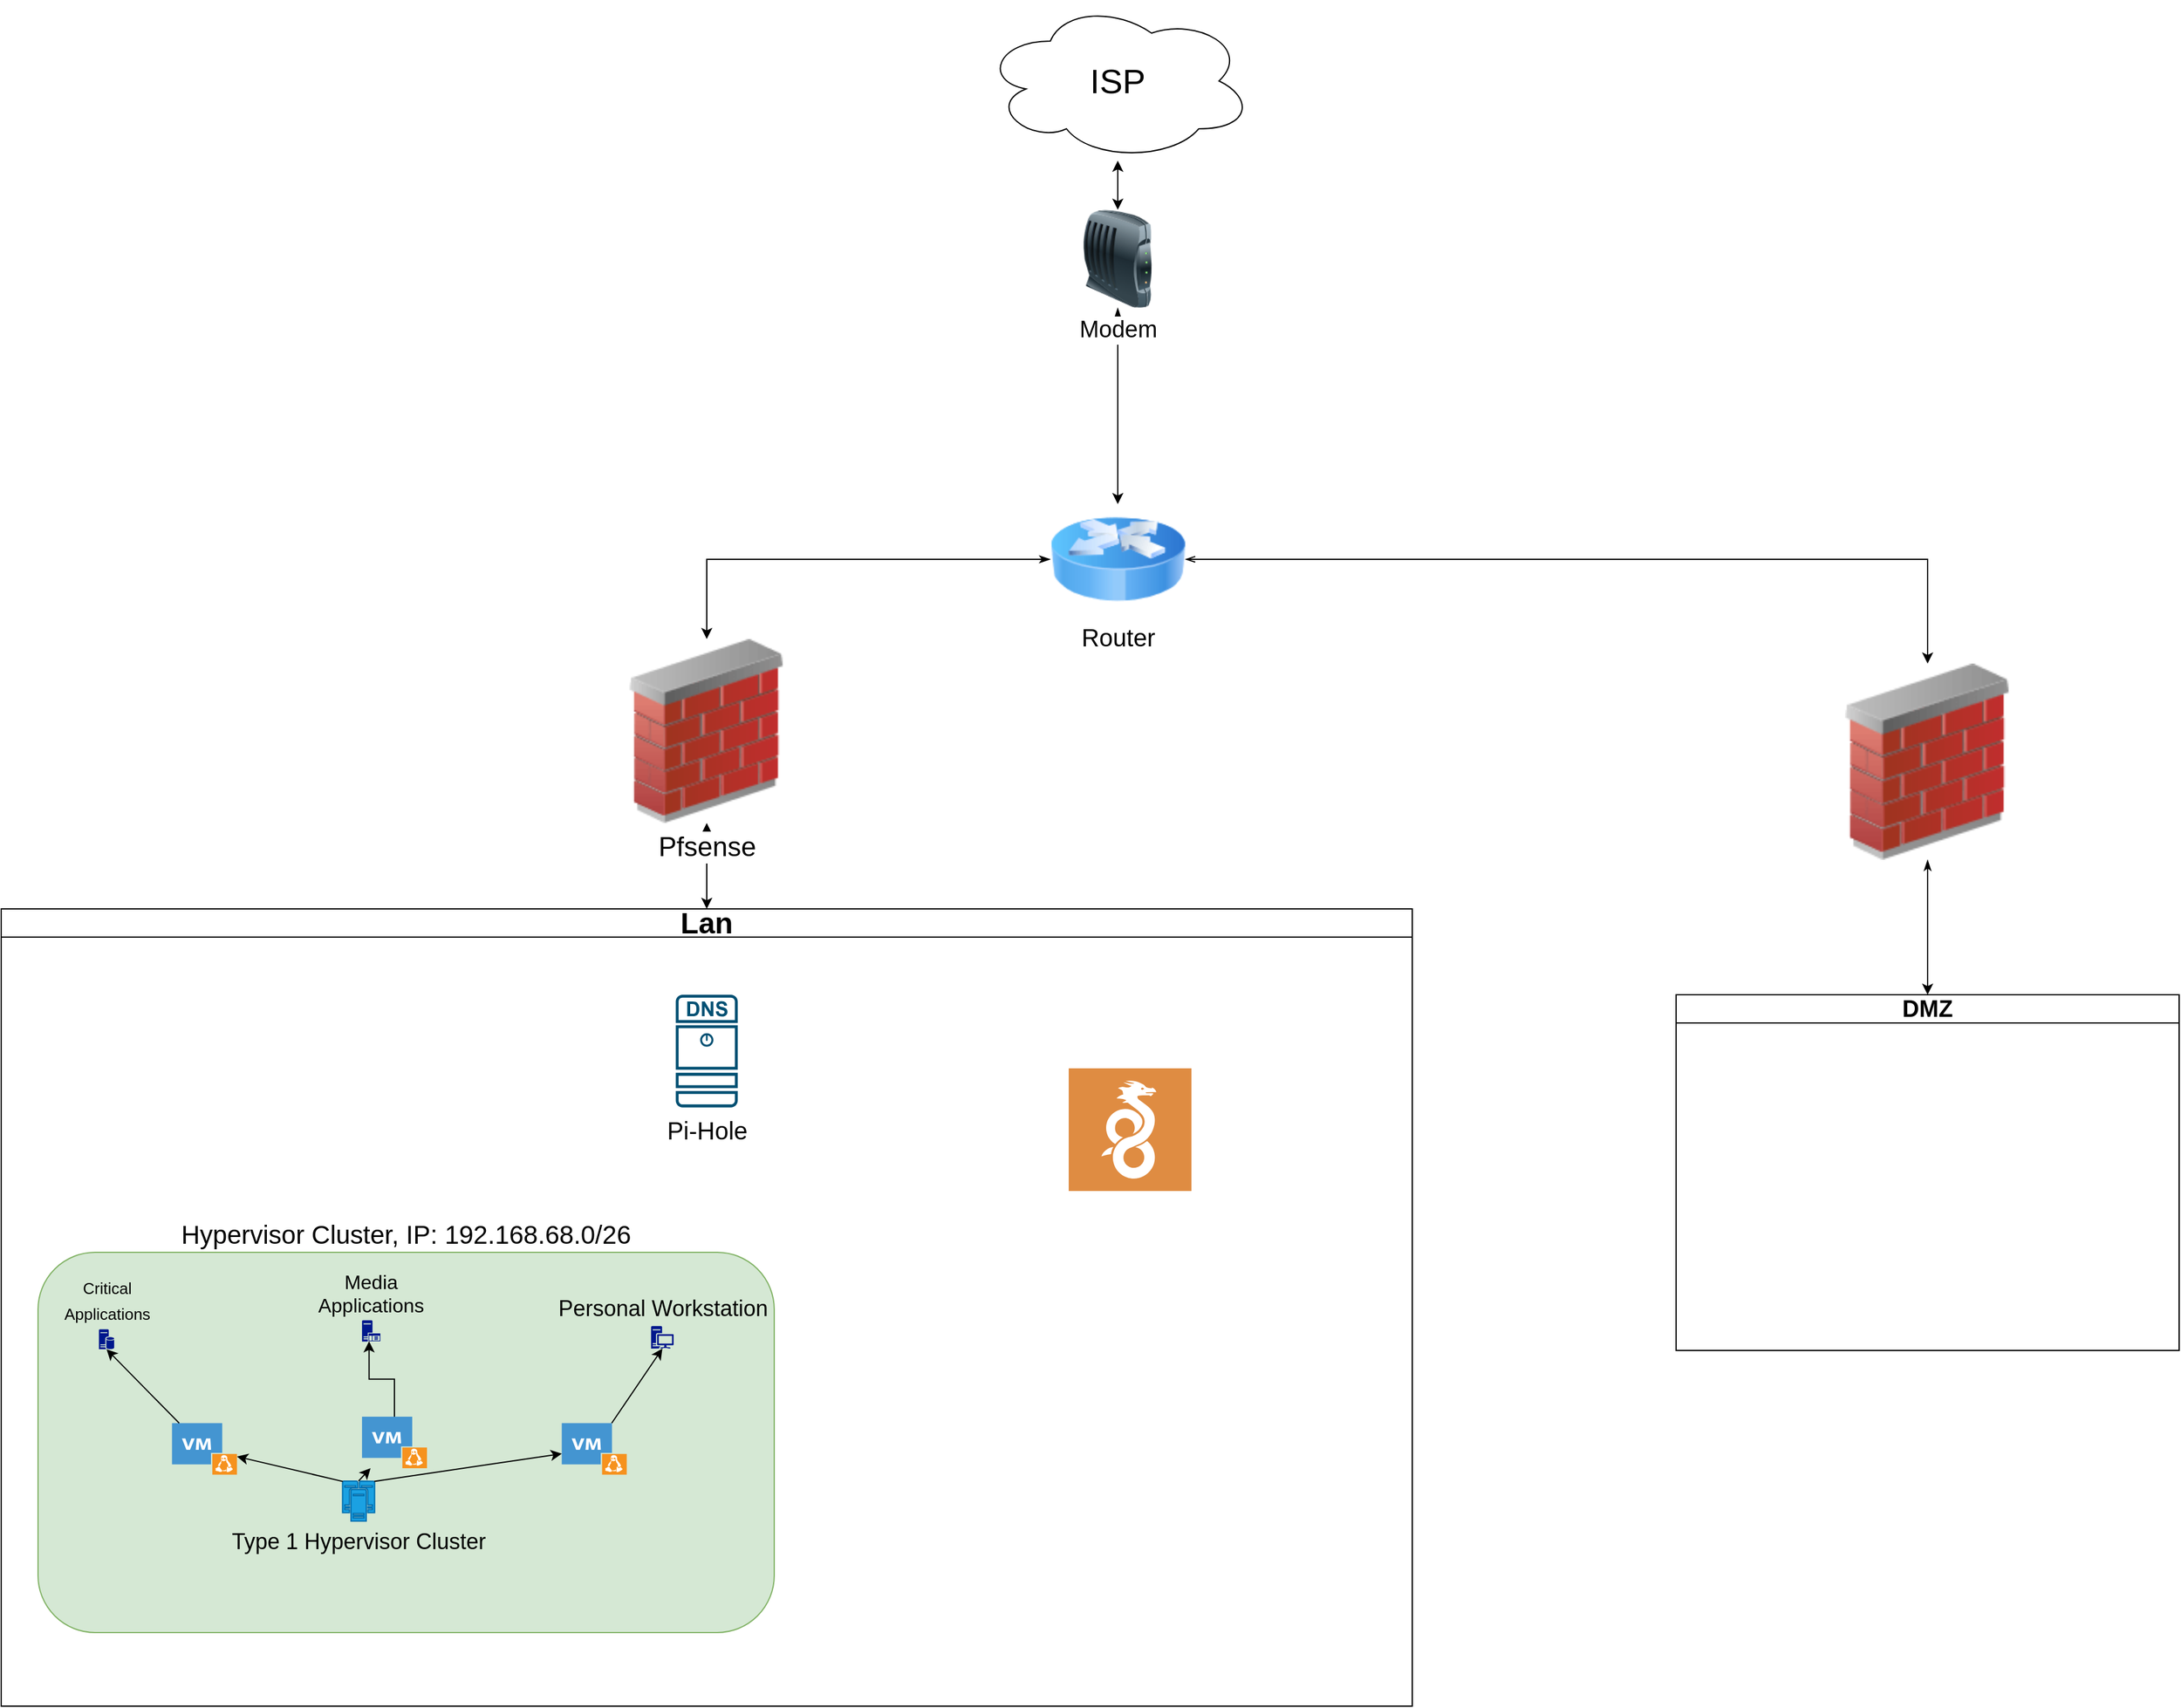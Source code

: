 <mxfile version="21.1.2" type="device" pages="6">
  <diagram id="l8hXMBHkgcEJcSW0mbfh" name="Atlas">
    <mxGraphModel dx="1373" dy="2739" grid="1" gridSize="10" guides="1" tooltips="1" connect="1" arrows="1" fold="1" page="1" pageScale="1" pageWidth="1169" pageHeight="827" math="0" shadow="0">
      <root>
        <mxCell id="0" />
        <mxCell id="1" parent="0" />
        <mxCell id="j5Dm09K87L-iFoushg-k-35" style="edgeStyle=orthogonalEdgeStyle;rounded=0;orthogonalLoop=1;jettySize=auto;html=1;startArrow=classicThin;startFill=1;" parent="1" source="WQT-Z8uVNMcMDlktqcV--3" target="j5Dm09K87L-iFoushg-k-33" edge="1">
          <mxGeometry relative="1" as="geometry" />
        </mxCell>
        <mxCell id="j5Dm09K87L-iFoushg-k-39" style="edgeStyle=orthogonalEdgeStyle;rounded=0;orthogonalLoop=1;jettySize=auto;html=1;entryX=0.5;entryY=0;entryDx=0;entryDy=0;startArrow=openThin;startFill=0;" parent="1" source="WQT-Z8uVNMcMDlktqcV--3" target="j5Dm09K87L-iFoushg-k-36" edge="1">
          <mxGeometry relative="1" as="geometry" />
        </mxCell>
        <mxCell id="WQT-Z8uVNMcMDlktqcV--3" value="Router" style="image;html=1;image=img/lib/clip_art/networking/Router_Icon_128x128.png;fontSize=20;labelPosition=center;verticalLabelPosition=bottom;align=center;verticalAlign=top;" parent="1" vertex="1">
          <mxGeometry x="1085" y="-420" width="110" height="90" as="geometry" />
        </mxCell>
        <mxCell id="j5Dm09K87L-iFoushg-k-15" style="edgeStyle=orthogonalEdgeStyle;rounded=0;orthogonalLoop=1;jettySize=auto;html=1;startArrow=classicThin;startFill=1;" parent="1" source="j5Dm09K87L-iFoushg-k-1" target="WQT-Z8uVNMcMDlktqcV--3" edge="1">
          <mxGeometry relative="1" as="geometry" />
        </mxCell>
        <mxCell id="j5Dm09K87L-iFoushg-k-1" value="Modem" style="image;html=1;image=img/lib/clip_art/networking/Modem_128x128.png;fontSize=19;labelPosition=center;verticalLabelPosition=bottom;align=center;verticalAlign=top;" parent="1" vertex="1">
          <mxGeometry x="1100" y="-660" width="80" height="80" as="geometry" />
        </mxCell>
        <mxCell id="j5Dm09K87L-iFoushg-k-14" style="edgeStyle=orthogonalEdgeStyle;rounded=0;orthogonalLoop=1;jettySize=auto;html=1;entryX=0.5;entryY=0;entryDx=0;entryDy=0;startArrow=classic;startFill=1;" parent="1" source="j5Dm09K87L-iFoushg-k-12" target="j5Dm09K87L-iFoushg-k-1" edge="1">
          <mxGeometry relative="1" as="geometry" />
        </mxCell>
        <mxCell id="j5Dm09K87L-iFoushg-k-12" value="ISP" style="ellipse;shape=cloud;whiteSpace=wrap;html=1;fontSize=28;" parent="1" vertex="1">
          <mxGeometry x="1030" y="-830" width="220" height="130" as="geometry" />
        </mxCell>
        <mxCell id="j5Dm09K87L-iFoushg-k-31" value="Lan" style="swimlane;whiteSpace=wrap;html=1;fontSize=24;labelBorderColor=none;" parent="1" vertex="1">
          <mxGeometry x="230" y="-90" width="1150" height="650" as="geometry">
            <mxRectangle x="230" y="-90" width="80" height="40" as="alternateBounds" />
          </mxGeometry>
        </mxCell>
        <mxCell id="j5Dm09K87L-iFoushg-k-11" value="" style="group" parent="j5Dm09K87L-iFoushg-k-31" vertex="1" connectable="0">
          <mxGeometry x="30" y="280" width="600" height="310" as="geometry" />
        </mxCell>
        <mxCell id="j5Dm09K87L-iFoushg-k-7" value="Hypervisor Cluster, IP: 192.168.68.0/26" style="rounded=1;whiteSpace=wrap;html=1;labelPosition=center;verticalLabelPosition=top;align=center;verticalAlign=bottom;fontSize=21;fillColor=#d5e8d4;strokeColor=#82b366;" parent="j5Dm09K87L-iFoushg-k-11" vertex="1">
          <mxGeometry width="600" height="310" as="geometry" />
        </mxCell>
        <mxCell id="gu1yxmVQuiEHEdlH8d7m-2" value="&lt;font color=&quot;#000000&quot; style=&quot;font-size: 18px;&quot;&gt;Type 1 Hypervisor Cluster&lt;/font&gt;" style="sketch=0;aspect=fixed;pointerEvents=1;shadow=0;dashed=0;html=1;strokeColor=#006EAF;labelPosition=center;verticalLabelPosition=bottom;verticalAlign=top;align=center;fillColor=#1ba1e2;shape=mxgraph.mscae.enterprise.cluster_server;fontColor=#ffffff;fontSize=18;" parent="j5Dm09K87L-iFoushg-k-11" vertex="1">
          <mxGeometry x="248.167" y="186.471" width="26.15" height="32.687" as="geometry" />
        </mxCell>
        <mxCell id="gu1yxmVQuiEHEdlH8d7m-9" value="&lt;span style=&quot;font-size: 13px;&quot;&gt;Critical &lt;br&gt;Applications&lt;/span&gt;" style="sketch=0;aspect=fixed;pointerEvents=1;shadow=0;dashed=0;html=1;strokeColor=none;labelPosition=center;verticalLabelPosition=top;verticalAlign=bottom;align=center;fillColor=#00188D;shape=mxgraph.mscae.enterprise.database_server;fontSize=18;" parent="j5Dm09K87L-iFoushg-k-11" vertex="1">
          <mxGeometry x="49.637" y="62.699" width="12.421" height="16.343" as="geometry" />
        </mxCell>
        <mxCell id="gu1yxmVQuiEHEdlH8d7m-10" value="Personal Workstation" style="sketch=0;aspect=fixed;pointerEvents=1;shadow=0;dashed=0;html=1;strokeColor=none;labelPosition=center;verticalLabelPosition=top;verticalAlign=bottom;align=center;fillColor=#00188D;shape=mxgraph.mscae.enterprise.workstation_client;labelBackgroundColor=none;labelBorderColor=none;fontSize=18;" parent="j5Dm09K87L-iFoushg-k-11" vertex="1">
          <mxGeometry x="499.638" y="60.076" width="18.386" height="18.386" as="geometry" />
        </mxCell>
        <mxCell id="gu1yxmVQuiEHEdlH8d7m-11" value="Media Applications" style="sketch=0;aspect=fixed;pointerEvents=1;shadow=0;dashed=0;html=1;strokeColor=none;labelPosition=center;verticalLabelPosition=top;verticalAlign=bottom;align=center;fillColor=#00188D;shape=mxgraph.mscae.enterprise.application_server;fontSize=16;whiteSpace=wrap;" parent="j5Dm09K87L-iFoushg-k-11" vertex="1">
          <mxGeometry x="264.049" y="55.356" width="14.934" height="17.365" as="geometry" />
        </mxCell>
        <mxCell id="gu1yxmVQuiEHEdlH8d7m-16" value="" style="shadow=0;dashed=0;html=1;strokeColor=none;fillColor=#4495D1;labelPosition=center;verticalLabelPosition=bottom;verticalAlign=top;align=center;outlineConnect=0;shape=mxgraph.veeam.vm_linux;" parent="j5Dm09K87L-iFoushg-k-11" vertex="1">
          <mxGeometry x="109.196" y="139.27" width="52.941" height="41.957" as="geometry" />
        </mxCell>
        <mxCell id="gu1yxmVQuiEHEdlH8d7m-18" value="" style="endArrow=classic;html=1;rounded=0;exitX=0.01;exitY=0.01;exitDx=0;exitDy=0;exitPerimeter=0;" parent="j5Dm09K87L-iFoushg-k-11" source="gu1yxmVQuiEHEdlH8d7m-2" target="gu1yxmVQuiEHEdlH8d7m-16" edge="1">
          <mxGeometry width="50" height="50" relative="1" as="geometry">
            <mxPoint x="168.755" y="202.205" as="sourcePoint" />
            <mxPoint x="188.608" y="170.737" as="targetPoint" />
          </mxGeometry>
        </mxCell>
        <mxCell id="gu1yxmVQuiEHEdlH8d7m-19" value="" style="endArrow=classic;html=1;rounded=0;entryX=0.5;entryY=1;entryDx=0;entryDy=0;entryPerimeter=0;" parent="j5Dm09K87L-iFoushg-k-11" source="gu1yxmVQuiEHEdlH8d7m-16" target="gu1yxmVQuiEHEdlH8d7m-9" edge="1">
          <mxGeometry width="50" height="50" relative="1" as="geometry">
            <mxPoint x="23.166" y="126.158" as="sourcePoint" />
            <mxPoint x="56.255" y="99.935" as="targetPoint" />
          </mxGeometry>
        </mxCell>
        <mxCell id="gu1yxmVQuiEHEdlH8d7m-28" style="edgeStyle=orthogonalEdgeStyle;rounded=0;orthogonalLoop=1;jettySize=auto;html=1;entryX=0.384;entryY=0.988;entryDx=0;entryDy=0;entryPerimeter=0;" parent="j5Dm09K87L-iFoushg-k-11" source="gu1yxmVQuiEHEdlH8d7m-20" target="gu1yxmVQuiEHEdlH8d7m-11" edge="1">
          <mxGeometry relative="1" as="geometry" />
        </mxCell>
        <mxCell id="gu1yxmVQuiEHEdlH8d7m-20" value="" style="shadow=0;dashed=0;html=1;strokeColor=none;fillColor=#4495D1;labelPosition=center;verticalLabelPosition=bottom;verticalAlign=top;align=center;outlineConnect=0;shape=mxgraph.veeam.vm_linux;" parent="j5Dm09K87L-iFoushg-k-11" vertex="1">
          <mxGeometry x="264.049" y="134.025" width="52.941" height="41.957" as="geometry" />
        </mxCell>
        <mxCell id="gu1yxmVQuiEHEdlH8d7m-21" value="" style="shadow=0;dashed=0;html=1;strokeColor=none;fillColor=#4495D1;labelPosition=center;verticalLabelPosition=bottom;verticalAlign=top;align=center;outlineConnect=0;shape=mxgraph.veeam.vm_linux;" parent="j5Dm09K87L-iFoushg-k-11" vertex="1">
          <mxGeometry x="426.844" y="139.27" width="52.941" height="41.957" as="geometry" />
        </mxCell>
        <mxCell id="gu1yxmVQuiEHEdlH8d7m-22" value="" style="endArrow=classic;html=1;rounded=0;exitX=0.5;exitY=0;exitDx=0;exitDy=0;exitPerimeter=0;" parent="j5Dm09K87L-iFoushg-k-11" source="gu1yxmVQuiEHEdlH8d7m-2" target="gu1yxmVQuiEHEdlH8d7m-20" edge="1">
          <mxGeometry width="50" height="50" relative="1" as="geometry">
            <mxPoint x="254.785" y="186.471" as="sourcePoint" />
            <mxPoint x="287.873" y="160.248" as="targetPoint" />
          </mxGeometry>
        </mxCell>
        <mxCell id="gu1yxmVQuiEHEdlH8d7m-29" value="" style="endArrow=classic;html=1;rounded=0;exitX=0.99;exitY=0.01;exitDx=0;exitDy=0;exitPerimeter=0;" parent="j5Dm09K87L-iFoushg-k-11" source="gu1yxmVQuiEHEdlH8d7m-2" target="gu1yxmVQuiEHEdlH8d7m-21" edge="1">
          <mxGeometry width="50" height="50" relative="1" as="geometry">
            <mxPoint x="347.432" y="191.716" as="sourcePoint" />
            <mxPoint x="380.52" y="202.205" as="targetPoint" />
          </mxGeometry>
        </mxCell>
        <mxCell id="gu1yxmVQuiEHEdlH8d7m-30" value="" style="endArrow=classic;html=1;rounded=0;entryX=0.5;entryY=1;entryDx=0;entryDy=0;entryPerimeter=0;" parent="j5Dm09K87L-iFoushg-k-11" source="gu1yxmVQuiEHEdlH8d7m-21" target="gu1yxmVQuiEHEdlH8d7m-10" edge="1">
          <mxGeometry width="50" height="50" relative="1" as="geometry">
            <mxPoint x="459.932" y="149.759" as="sourcePoint" />
            <mxPoint x="493.02" y="123.536" as="targetPoint" />
          </mxGeometry>
        </mxCell>
        <mxCell id="WQT-Z8uVNMcMDlktqcV--1" value="Pi-Hole" style="sketch=0;points=[[0.015,0.015,0],[0.985,0.015,0],[0.985,0.985,0],[0.015,0.985,0],[0.25,0,0],[0.5,0,0],[0.75,0,0],[1,0.25,0],[1,0.5,0],[1,0.75,0],[0.75,1,0],[0.5,1,0],[0.25,1,0],[0,0.75,0],[0,0.5,0],[0,0.25,0]];verticalLabelPosition=bottom;html=1;verticalAlign=top;aspect=fixed;align=center;pointerEvents=1;shape=mxgraph.cisco19.dns_server;fillColor=#005073;strokeColor=none;fontSize=20;" parent="j5Dm09K87L-iFoushg-k-31" vertex="1">
          <mxGeometry x="549.75" y="70" width="50.5" height="91.82" as="geometry" />
        </mxCell>
        <mxCell id="j5Dm09K87L-iFoushg-k-19" value="" style="sketch=0;pointerEvents=1;shadow=0;dashed=0;html=1;strokeColor=none;fillColor=#DF8C42;labelPosition=center;verticalLabelPosition=bottom;verticalAlign=top;align=center;outlineConnect=0;shape=mxgraph.veeam2.wireguard;" parent="j5Dm09K87L-iFoushg-k-31" vertex="1">
          <mxGeometry x="870" y="130" width="100" height="100" as="geometry" />
        </mxCell>
        <mxCell id="j5Dm09K87L-iFoushg-k-32" value="DMZ" style="swimlane;whiteSpace=wrap;html=1;fontSize=19;" parent="1" vertex="1">
          <mxGeometry x="1595" y="-20" width="410" height="290" as="geometry" />
        </mxCell>
        <mxCell id="j5Dm09K87L-iFoushg-k-34" style="edgeStyle=orthogonalEdgeStyle;rounded=0;orthogonalLoop=1;jettySize=auto;html=1;entryX=0.5;entryY=0;entryDx=0;entryDy=0;startArrow=classic;startFill=1;" parent="1" source="j5Dm09K87L-iFoushg-k-33" target="j5Dm09K87L-iFoushg-k-31" edge="1">
          <mxGeometry relative="1" as="geometry" />
        </mxCell>
        <mxCell id="j5Dm09K87L-iFoushg-k-33" value="Pfsense" style="image;html=1;image=img/lib/clip_art/networking/Firewall_02_128x128.png;fontSize=22;" parent="1" vertex="1">
          <mxGeometry x="710" y="-310" width="190" height="150" as="geometry" />
        </mxCell>
        <mxCell id="j5Dm09K87L-iFoushg-k-37" style="edgeStyle=orthogonalEdgeStyle;rounded=0;orthogonalLoop=1;jettySize=auto;html=1;entryX=0.5;entryY=0;entryDx=0;entryDy=0;startArrow=classicThin;startFill=1;" parent="1" source="j5Dm09K87L-iFoushg-k-36" target="j5Dm09K87L-iFoushg-k-32" edge="1">
          <mxGeometry relative="1" as="geometry" />
        </mxCell>
        <mxCell id="j5Dm09K87L-iFoushg-k-36" value="" style="image;html=1;image=img/lib/clip_art/networking/Firewall_02_128x128.png" parent="1" vertex="1">
          <mxGeometry x="1700" y="-290" width="200" height="160" as="geometry" />
        </mxCell>
      </root>
    </mxGraphModel>
  </diagram>
  <diagram id="P52P9S-a06f1SxzHJ9xL" name="Router">
    <mxGraphModel dx="998" dy="789" grid="1" gridSize="10" guides="1" tooltips="1" connect="1" arrows="1" fold="1" page="1" pageScale="1" pageWidth="850" pageHeight="1100" math="0" shadow="0">
      <root>
        <mxCell id="0" />
        <mxCell id="1" parent="0" />
        <mxCell id="66RlnzvcjYKwvggibvJ7-15" style="edgeStyle=orthogonalEdgeStyle;rounded=0;orthogonalLoop=1;jettySize=auto;html=1;entryX=0;entryY=0;entryDx=0;entryDy=0;" parent="1" source="66RlnzvcjYKwvggibvJ7-1" target="66RlnzvcjYKwvggibvJ7-2" edge="1">
          <mxGeometry relative="1" as="geometry" />
        </mxCell>
        <mxCell id="66RlnzvcjYKwvggibvJ7-1" value="Internet" style="ellipse;shape=cloud;whiteSpace=wrap;html=1;" parent="1" vertex="1">
          <mxGeometry x="180" y="80" width="120" height="80" as="geometry" />
        </mxCell>
        <mxCell id="66RlnzvcjYKwvggibvJ7-17" style="edgeStyle=orthogonalEdgeStyle;rounded=0;orthogonalLoop=1;jettySize=auto;html=1;entryX=0;entryY=0;entryDx=0;entryDy=0;startArrow=classic;startFill=1;" parent="1" source="66RlnzvcjYKwvggibvJ7-2" target="66RlnzvcjYKwvggibvJ7-6" edge="1">
          <mxGeometry relative="1" as="geometry" />
        </mxCell>
        <mxCell id="66RlnzvcjYKwvggibvJ7-18" style="edgeStyle=orthogonalEdgeStyle;rounded=0;orthogonalLoop=1;jettySize=auto;html=1;entryX=1;entryY=0;entryDx=0;entryDy=0;startArrow=classic;startFill=1;fillColor=#d80073;strokeColor=#A50040;" parent="1" source="66RlnzvcjYKwvggibvJ7-2" target="66RlnzvcjYKwvggibvJ7-6" edge="1">
          <mxGeometry relative="1" as="geometry" />
        </mxCell>
        <mxCell id="j0_BvUo36jcb-rr-dTq9-7" style="edgeStyle=orthogonalEdgeStyle;rounded=0;orthogonalLoop=1;jettySize=auto;html=1;fillColor=#008a00;strokeColor=#005700;" parent="1" source="66RlnzvcjYKwvggibvJ7-2" target="66RlnzvcjYKwvggibvJ7-6" edge="1">
          <mxGeometry relative="1" as="geometry" />
        </mxCell>
        <mxCell id="66RlnzvcjYKwvggibvJ7-2" value="Modem" style="image;html=1;image=img/lib/clip_art/networking/Modem_128x128.png" parent="1" vertex="1">
          <mxGeometry x="400" y="220" width="80" height="80" as="geometry" />
        </mxCell>
        <mxCell id="66RlnzvcjYKwvggibvJ7-16" style="edgeStyle=orthogonalEdgeStyle;rounded=0;orthogonalLoop=1;jettySize=auto;html=1;entryX=1;entryY=0;entryDx=0;entryDy=0;fillColor=#d80073;strokeColor=#A50040;strokeWidth=2;" parent="1" source="66RlnzvcjYKwvggibvJ7-5" target="66RlnzvcjYKwvggibvJ7-2" edge="1">
          <mxGeometry relative="1" as="geometry" />
        </mxCell>
        <mxCell id="66RlnzvcjYKwvggibvJ7-5" value="Cloud flare Proxy" style="image;html=1;image=img/lib/clip_art/networking/Cloud_128x128.png" parent="1" vertex="1">
          <mxGeometry x="600" y="80" width="80" height="80" as="geometry" />
        </mxCell>
        <mxCell id="66RlnzvcjYKwvggibvJ7-20" style="edgeStyle=orthogonalEdgeStyle;rounded=0;orthogonalLoop=1;jettySize=auto;html=1;entryX=0.5;entryY=0;entryDx=0;entryDy=0;startArrow=none;startFill=0;strokeWidth=2;fillColor=#d80073;strokeColor=#A50040;" parent="1" source="66RlnzvcjYKwvggibvJ7-6" target="66RlnzvcjYKwvggibvJ7-19" edge="1">
          <mxGeometry relative="1" as="geometry" />
        </mxCell>
        <mxCell id="66RlnzvcjYKwvggibvJ7-21" style="edgeStyle=orthogonalEdgeStyle;rounded=0;orthogonalLoop=1;jettySize=auto;html=1;entryX=0.5;entryY=0;entryDx=0;entryDy=0;startArrow=classic;startFill=1;" parent="1" source="66RlnzvcjYKwvggibvJ7-6" target="66RlnzvcjYKwvggibvJ7-7" edge="1">
          <mxGeometry relative="1" as="geometry" />
        </mxCell>
        <mxCell id="66RlnzvcjYKwvggibvJ7-6" value="Router" style="image;html=1;image=img/lib/clip_art/networking/Router_Icon_128x128.png" parent="1" vertex="1">
          <mxGeometry x="402.5" y="420" width="80" height="80" as="geometry" />
        </mxCell>
        <mxCell id="66RlnzvcjYKwvggibvJ7-7" value="LAN Firewall" style="image;html=1;image=img/lib/clip_art/networking/Firewall_02_128x128.png" parent="1" vertex="1">
          <mxGeometry x="150" y="620" width="80" height="80" as="geometry" />
        </mxCell>
        <mxCell id="j0_BvUo36jcb-rr-dTq9-1" style="edgeStyle=orthogonalEdgeStyle;rounded=0;orthogonalLoop=1;jettySize=auto;html=1;fillColor=#d80073;strokeColor=#A50040;strokeWidth=2;entryX=0.5;entryY=0;entryDx=0;entryDy=0;" parent="1" source="66RlnzvcjYKwvggibvJ7-19" target="66RlnzvcjYKwvggibvJ7-26" edge="1">
          <mxGeometry relative="1" as="geometry" />
        </mxCell>
        <mxCell id="66RlnzvcjYKwvggibvJ7-19" value="DMZ Firewall" style="image;html=1;image=img/lib/clip_art/networking/Firewall_02_128x128.png" parent="1" vertex="1">
          <mxGeometry x="600" y="550" width="80" height="80" as="geometry" />
        </mxCell>
        <mxCell id="66RlnzvcjYKwvggibvJ7-22" value="Hypervisor Cluster" style="rounded=1;whiteSpace=wrap;html=1;" parent="1" vertex="1">
          <mxGeometry x="10" y="730" width="120" height="60" as="geometry" />
        </mxCell>
        <mxCell id="66RlnzvcjYKwvggibvJ7-23" value="Users" style="rounded=1;whiteSpace=wrap;html=1;" parent="1" vertex="1">
          <mxGeometry x="150" y="730" width="120" height="60" as="geometry" />
        </mxCell>
        <mxCell id="66RlnzvcjYKwvggibvJ7-24" value="Untrusted /IoT" style="rounded=1;whiteSpace=wrap;html=1;" parent="1" vertex="1">
          <mxGeometry x="290" y="730" width="120" height="60" as="geometry" />
        </mxCell>
        <mxCell id="j0_BvUo36jcb-rr-dTq9-18" style="edgeStyle=orthogonalEdgeStyle;rounded=0;orthogonalLoop=1;jettySize=auto;html=1;entryX=1;entryY=0;entryDx=0;entryDy=0;" parent="1" source="66RlnzvcjYKwvggibvJ7-25" target="66RlnzvcjYKwvggibvJ7-7" edge="1">
          <mxGeometry relative="1" as="geometry" />
        </mxCell>
        <mxCell id="j0_BvUo36jcb-rr-dTq9-20" style="edgeStyle=orthogonalEdgeStyle;rounded=0;orthogonalLoop=1;jettySize=auto;html=1;exitX=1;exitY=0.5;exitDx=0;exitDy=0;entryX=0;entryY=0.75;entryDx=0;entryDy=0;fillColor=#008a00;strokeColor=#005700;strokeWidth=2;startArrow=classic;startFill=1;" parent="1" source="66RlnzvcjYKwvggibvJ7-25" target="66RlnzvcjYKwvggibvJ7-6" edge="1">
          <mxGeometry relative="1" as="geometry" />
        </mxCell>
        <mxCell id="66RlnzvcjYKwvggibvJ7-25" value="VPN" style="rounded=1;whiteSpace=wrap;html=1;" parent="1" vertex="1">
          <mxGeometry x="250" y="540" width="120" height="60" as="geometry" />
        </mxCell>
        <mxCell id="66RlnzvcjYKwvggibvJ7-26" value="Public Applications" style="rounded=1;whiteSpace=wrap;html=1;" parent="1" vertex="1">
          <mxGeometry x="690" y="730" width="120" height="60" as="geometry" />
        </mxCell>
        <mxCell id="j0_BvUo36jcb-rr-dTq9-4" style="edgeStyle=orthogonalEdgeStyle;rounded=0;orthogonalLoop=1;jettySize=auto;html=1;entryX=0.5;entryY=0;entryDx=0;entryDy=0;fillColor=#008a00;strokeColor=#005700;strokeWidth=2;startArrow=classic;startFill=1;labelPosition=center;verticalLabelPosition=top;align=center;verticalAlign=bottom;" parent="1" source="j0_BvUo36jcb-rr-dTq9-3" target="66RlnzvcjYKwvggibvJ7-2" edge="1">
          <mxGeometry relative="1" as="geometry" />
        </mxCell>
        <mxCell id="j0_BvUo36jcb-rr-dTq9-3" value="Trusted User" style="shape=umlActor;verticalLabelPosition=top;verticalAlign=bottom;html=1;outlineConnect=0;labelPosition=center;align=center;" parent="1" vertex="1">
          <mxGeometry x="425" y="30" width="30" height="60" as="geometry" />
        </mxCell>
        <mxCell id="j0_BvUo36jcb-rr-dTq9-6" value="VPN" style="image;aspect=fixed;perimeter=ellipsePerimeter;html=1;align=center;shadow=0;dashed=0;spacingTop=3;image=img/lib/active_directory/tunnel.svg;rotation=90;" parent="1" vertex="1">
          <mxGeometry x="390" y="140" width="100" height="20" as="geometry" />
        </mxCell>
        <mxCell id="j0_BvUo36jcb-rr-dTq9-11" value="" style="image;aspect=fixed;perimeter=ellipsePerimeter;html=1;align=center;shadow=0;dashed=0;spacingTop=3;image=img/lib/active_directory/tunnel.svg;rotation=0;" parent="1" vertex="1">
          <mxGeometry x="370" y="532" width="40" height="8" as="geometry" />
        </mxCell>
        <mxCell id="SevGpH0kkzl0sZwL4JM5-1" value="Router Firewall" style="image;html=1;image=img/lib/clip_art/networking/Firewall_02_128x128.png" vertex="1" parent="1">
          <mxGeometry x="425" y="360" width="35" height="30" as="geometry" />
        </mxCell>
      </root>
    </mxGraphModel>
  </diagram>
  <diagram id="IpfZ6jYcBDe0vsMgIkGQ" name="Critical Applications">
    <mxGraphModel dx="1098" dy="868" grid="1" gridSize="10" guides="1" tooltips="1" connect="1" arrows="1" fold="1" page="1" pageScale="1" pageWidth="850" pageHeight="1100" math="0" shadow="0">
      <root>
        <mxCell id="0" />
        <mxCell id="1" parent="0" />
      </root>
    </mxGraphModel>
  </diagram>
  <diagram id="TUlOLO6eFSvOiIWKxSWT" name="Media Applications">
    <mxGraphModel dx="1098" dy="868" grid="1" gridSize="10" guides="1" tooltips="1" connect="1" arrows="1" fold="1" page="1" pageScale="1" pageWidth="850" pageHeight="1100" math="0" shadow="0">
      <root>
        <mxCell id="0" />
        <mxCell id="1" parent="0" />
      </root>
    </mxGraphModel>
  </diagram>
  <diagram id="VJ-gFElBs96omwGYr6S_" name="Workstation">
    <mxGraphModel dx="1098" dy="868" grid="1" gridSize="10" guides="1" tooltips="1" connect="1" arrows="1" fold="1" page="1" pageScale="1" pageWidth="850" pageHeight="1100" math="0" shadow="0">
      <root>
        <mxCell id="0" />
        <mxCell id="1" parent="0" />
      </root>
    </mxGraphModel>
  </diagram>
  <diagram id="r4-1OIfCurNtfyJURae8" name="Hypervisor">
    <mxGraphModel dx="1098" dy="868" grid="1" gridSize="10" guides="1" tooltips="1" connect="1" arrows="1" fold="1" page="1" pageScale="1" pageWidth="850" pageHeight="1100" math="0" shadow="0">
      <root>
        <mxCell id="0" />
        <mxCell id="1" parent="0" />
        <mxCell id="D66WZsk5TM5tQ5MdADSf-1" value="" style="image;points=[];aspect=fixed;html=1;align=center;shadow=0;dashed=0;image=img/lib/allied_telesis/storage/Datacenter_Server_Storage_Unit_Large.svg;" vertex="1" parent="1">
          <mxGeometry x="30" y="530" width="126.06" height="130" as="geometry" />
        </mxCell>
        <mxCell id="D66WZsk5TM5tQ5MdADSf-2" value="&lt;font style=&quot;font-size: 20px;&quot;&gt;Critical apps and non-dangerous work station uses NAS&lt;br&gt;As of right now, use old laptop for everything though :/&lt;br&gt;&lt;/font&gt;" style="text;html=1;align=center;verticalAlign=middle;resizable=0;points=[];autosize=1;strokeColor=none;fillColor=none;" vertex="1" parent="1">
          <mxGeometry x="27" y="430" width="520" height="60" as="geometry" />
        </mxCell>
        <mxCell id="D66WZsk5TM5tQ5MdADSf-3" value="Media Applications" style="image;html=1;image=img/lib/clip_art/computers/Laptop_128x128.png" vertex="1" parent="1">
          <mxGeometry x="320" y="650" width="80" height="80" as="geometry" />
        </mxCell>
      </root>
    </mxGraphModel>
  </diagram>
</mxfile>

